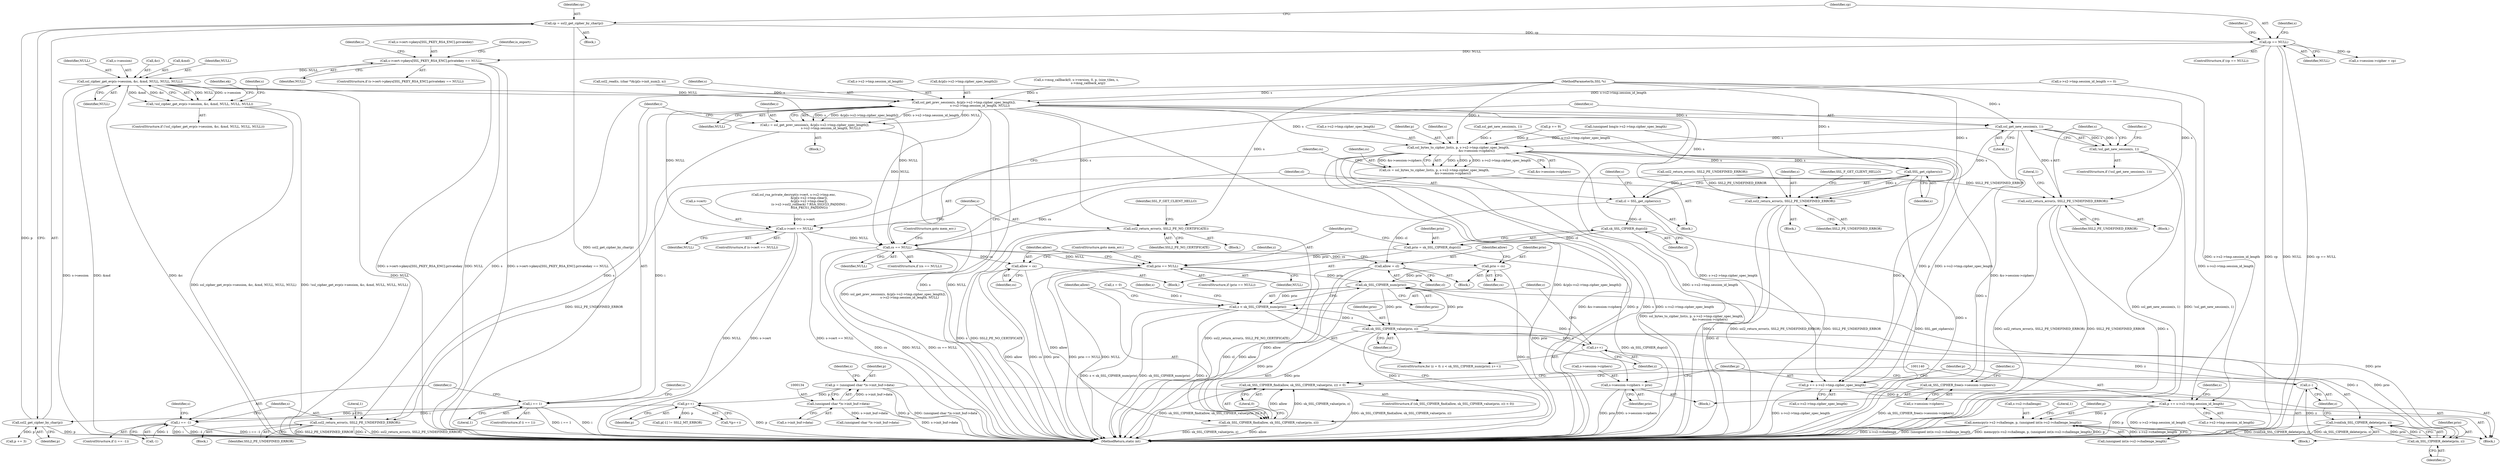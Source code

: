 digraph "0_openssl_86f8fb0e344d62454f8daf3e15236b2b59210756_0@array" {
"1000447" [label="(Call,s->cert->pkeys[SSL_PKEY_RSA_ENC].privatekey == NULL)"];
"1000215" [label="(Call,cp == NULL)"];
"1000210" [label="(Call,cp = ssl2_get_cipher_by_char(p))"];
"1000212" [label="(Call,ssl2_get_cipher_by_char(p))"];
"1000185" [label="(Call,p++)"];
"1000131" [label="(Call,p = (unsigned char *)s->init_buf->data)"];
"1000133" [label="(Call,(unsigned char *)s->init_buf->data)"];
"1000487" [label="(Call,ssl_cipher_get_evp(s->session, &c, &md, NULL, NULL, NULL))"];
"1000486" [label="(Call,!ssl_cipher_get_evp(s->session, &c, &md, NULL, NULL, NULL))"];
"1000986" [label="(Call,ssl_get_prev_session(s, &(p[s->s2->tmp.cipher_spec_length]),\n                                 s->s2->tmp.session_id_length, NULL))"];
"1000984" [label="(Call,i = ssl_get_prev_session(s, &(p[s->s2->tmp.cipher_spec_length]),\n                                 s->s2->tmp.session_id_length, NULL))"];
"1001007" [label="(Call,i == 1)"];
"1001018" [label="(Call,i == -1)"];
"1001023" [label="(Call,ssl2_return_error(s, SSL2_PE_UNDEFINED_ERROR))"];
"1001032" [label="(Call,s->cert == NULL)"];
"1001084" [label="(Call,cs == NULL)"];
"1001104" [label="(Call,prio == NULL)"];
"1001125" [label="(Call,sk_SSL_CIPHER_num(prio))"];
"1001123" [label="(Call,z < sk_SSL_CIPHER_num(prio))"];
"1001134" [label="(Call,sk_SSL_CIPHER_value(prio, z))"];
"1001127" [label="(Call,z++)"];
"1001132" [label="(Call,sk_SSL_CIPHER_find(allow, sk_SSL_CIPHER_value(prio, z)))"];
"1001131" [label="(Call,sk_SSL_CIPHER_find(allow, sk_SSL_CIPHER_value(prio, z)) < 0)"];
"1001141" [label="(Call,sk_SSL_CIPHER_delete(prio, z))"];
"1001139" [label="(Call,(void)sk_SSL_CIPHER_delete(prio, z))"];
"1001144" [label="(Call,z--)"];
"1001159" [label="(Call,s->session->ciphers = prio)"];
"1001108" [label="(Call,allow = cs)"];
"1001113" [label="(Call,prio = cs)"];
"1001038" [label="(Call,ssl2_return_error(s, SSL2_PE_NO_CERTIFICATE))"];
"1001049" [label="(Call,ssl_get_new_session(s, 1))"];
"1001048" [label="(Call,!ssl_get_new_session(s, 1))"];
"1001053" [label="(Call,ssl2_return_error(s, SSL2_PE_UNDEFINED_ERROR))"];
"1001067" [label="(Call,ssl_bytes_to_cipher_list(s, p, s->s2->tmp.cipher_spec_length,\n                                      &s->session->ciphers))"];
"1001065" [label="(Call,cs = ssl_bytes_to_cipher_list(s, p, s->s2->tmp.cipher_spec_length,\n                                      &s->session->ciphers))"];
"1001090" [label="(Call,SSL_get_ciphers(s))"];
"1001088" [label="(Call,cl = SSL_get_ciphers(s))"];
"1001101" [label="(Call,sk_SSL_CIPHER_dup(cl))"];
"1001099" [label="(Call,prio = sk_SSL_CIPHER_dup(cl))"];
"1001116" [label="(Call,allow = cl)"];
"1001198" [label="(Call,ssl2_return_error(s, SSL2_PE_UNDEFINED_ERROR))"];
"1001153" [label="(Call,sk_SSL_CIPHER_free(s->session->ciphers))"];
"1001166" [label="(Call,p += s->s2->tmp.cipher_spec_length)"];
"1001175" [label="(Call,p += s->s2->tmp.session_id_length)"];
"1001207" [label="(Call,memcpy(s->s2->challenge, p, (unsigned int)s->s2->challenge_length))"];
"1001047" [label="(ControlStructure,if (!ssl_get_new_session(s, 1)))"];
"1000509" [label="(Identifier,ek)"];
"1001065" [label="(Call,cs = ssl_bytes_to_cipher_list(s, p, s->s2->tmp.cipher_spec_length,\n                                      &s->session->ciphers))"];
"1001006" [label="(ControlStructure,if (i == 1))"];
"1000486" [label="(Call,!ssl_cipher_get_evp(s->session, &c, &md, NULL, NULL, NULL))"];
"1000220" [label="(Identifier,s)"];
"1001159" [label="(Call,s->session->ciphers = prio)"];
"1000186" [label="(Identifier,p)"];
"1001202" [label="(Identifier,SSL_F_GET_CLIENT_HELLO)"];
"1000212" [label="(Call,ssl2_get_cipher_by_char(p))"];
"1001098" [label="(Block,)"];
"1001112" [label="(Block,)"];
"1000487" [label="(Call,ssl_cipher_get_evp(s->session, &c, &md, NULL, NULL, NULL))"];
"1001144" [label="(Call,z--)"];
"1001197" [label="(Block,)"];
"1001130" [label="(ControlStructure,if (sk_SSL_CIPHER_find(allow, sk_SSL_CIPHER_value(prio, z)) < 0))"];
"1001138" [label="(Block,)"];
"1001137" [label="(Literal,0)"];
"1000213" [label="(Identifier,p)"];
"1001120" [label="(Call,z = 0)"];
"1000210" [label="(Call,cp = ssl2_get_cipher_by_char(p))"];
"1001040" [label="(Identifier,SSL2_PE_NO_CERTIFICATE)"];
"1001064" [label="(Block,)"];
"1001025" [label="(Identifier,SSL2_PE_UNDEFINED_ERROR)"];
"1001208" [label="(Call,s->s2->challenge)"];
"1001069" [label="(Identifier,p)"];
"1000460" [label="(Identifier,s)"];
"1000146" [label="(Block,)"];
"1000211" [label="(Identifier,cp)"];
"1001214" [label="(Call,(unsigned int)s->s2->challenge_length)"];
"1000217" [label="(Identifier,NULL)"];
"1001101" [label="(Call,sk_SSL_CIPHER_dup(cl))"];
"1001177" [label="(Call,s->s2->tmp.session_id_length)"];
"1001085" [label="(Identifier,cs)"];
"1001175" [label="(Call,p += s->s2->tmp.session_id_length)"];
"1000228" [label="(Call,s->session->cipher = cp)"];
"1000587" [label="(Call,ssl_rsa_private_decrypt(s->cert, s->s2->tmp.enc,\n                                &(p[s->s2->tmp.clear]),\n                                &(p[s->s2->tmp.clear]),\n                                (s->s2->ssl2_rollback) ? RSA_SSLV23_PADDING :\n                                RSA_PKCS1_PADDING))"];
"1001019" [label="(Identifier,i)"];
"1001099" [label="(Call,prio = sk_SSL_CIPHER_dup(cl))"];
"1000132" [label="(Identifier,p)"];
"1001068" [label="(Identifier,s)"];
"1000447" [label="(Call,s->cert->pkeys[SSL_PKEY_RSA_ENC].privatekey == NULL)"];
"1001136" [label="(Identifier,z)"];
"1001102" [label="(Identifier,cl)"];
"1000985" [label="(Identifier,i)"];
"1000887" [label="(Call,ssl2_read(s, (char *)&(p[s->init_num]), n))"];
"1001095" [label="(Identifier,s)"];
"1001133" [label="(Identifier,allow)"];
"1001024" [label="(Identifier,s)"];
"1001013" [label="(Identifier,s)"];
"1001037" [label="(Block,)"];
"1000983" [label="(Block,)"];
"1001091" [label="(Identifier,s)"];
"1001131" [label="(Call,sk_SSL_CIPHER_find(allow, sk_SSL_CIPHER_value(prio, z)) < 0)"];
"1000495" [label="(Identifier,NULL)"];
"1001124" [label="(Identifier,z)"];
"1001142" [label="(Identifier,prio)"];
"1001166" [label="(Call,p += s->s2->tmp.cipher_spec_length)"];
"1000446" [label="(ControlStructure,if (s->cert->pkeys[SSL_PKEY_RSA_ENC].privatekey == NULL))"];
"1000143" [label="(Identifier,s)"];
"1001103" [label="(ControlStructure,if (prio == NULL))"];
"1001160" [label="(Call,s->session->ciphers)"];
"1000215" [label="(Call,cp == NULL)"];
"1000496" [label="(Identifier,NULL)"];
"1001020" [label="(Call,-1)"];
"1001036" [label="(Identifier,NULL)"];
"1001105" [label="(Identifier,prio)"];
"1001118" [label="(Identifier,cl)"];
"1001125" [label="(Call,sk_SSL_CIPHER_num(prio))"];
"1001113" [label="(Call,prio = cs)"];
"1000120" [label="(Block,)"];
"1001022" [label="(Block,)"];
"1001135" [label="(Identifier,prio)"];
"1000119" [label="(MethodParameterIn,SSL *s)"];
"1000457" [label="(Identifier,NULL)"];
"1001090" [label="(Call,SSL_get_ciphers(s))"];
"1001168" [label="(Call,s->s2->tmp.cipher_spec_length)"];
"1000216" [label="(Identifier,cp)"];
"1001052" [label="(Block,)"];
"1001008" [label="(Identifier,i)"];
"1000488" [label="(Call,s->session)"];
"1001049" [label="(Call,ssl_get_new_session(s, 1))"];
"1001087" [label="(ControlStructure,goto mem_err;)"];
"1001051" [label="(Literal,1)"];
"1000836" [label="(Call,(unsigned long)s->s2->tmp.cipher_spec_length)"];
"1001066" [label="(Identifier,cs)"];
"1001018" [label="(Call,i == -1)"];
"1000231" [label="(Identifier,s)"];
"1001134" [label="(Call,sk_SSL_CIPHER_value(prio, z))"];
"1001089" [label="(Identifier,cl)"];
"1000926" [label="(Call,p += 9)"];
"1000987" [label="(Identifier,s)"];
"1001028" [label="(Literal,1)"];
"1000497" [label="(Identifier,NULL)"];
"1001108" [label="(Call,allow = cs)"];
"1001165" [label="(Identifier,prio)"];
"1001062" [label="(Identifier,s)"];
"1000491" [label="(Call,&c)"];
"1001100" [label="(Identifier,prio)"];
"1001033" [label="(Call,s->cert)"];
"1001222" [label="(Literal,1)"];
"1000998" [label="(Call,s->s2->tmp.session_id_length)"];
"1001114" [label="(Identifier,prio)"];
"1001007" [label="(Call,i == 1)"];
"1000448" [label="(Call,s->cert->pkeys[SSL_PKEY_RSA_ENC].privatekey)"];
"1001152" [label="(Block,)"];
"1001115" [label="(Identifier,cs)"];
"1001104" [label="(Call,prio == NULL)"];
"1001117" [label="(Identifier,allow)"];
"1001009" [label="(Literal,1)"];
"1000485" [label="(ControlStructure,if (!ssl_cipher_get_evp(s->session, &c, &md, NULL, NULL, NULL)))"];
"1001050" [label="(Identifier,s)"];
"1001167" [label="(Identifier,p)"];
"1001067" [label="(Call,ssl_bytes_to_cipher_list(s, p, s->s2->tmp.cipher_spec_length,\n                                      &s->session->ciphers))"];
"1000190" [label="(Call,p[-1] != SSL2_MT_ERROR)"];
"1001083" [label="(ControlStructure,if (cs == NULL))"];
"1001055" [label="(Identifier,SSL2_PE_UNDEFINED_ERROR)"];
"1001058" [label="(Literal,1)"];
"1000984" [label="(Call,i = ssl_get_prev_session(s, &(p[s->s2->tmp.cipher_spec_length]),\n                                 s->s2->tmp.session_id_length, NULL))"];
"1000133" [label="(Call,(unsigned char *)s->init_buf->data)"];
"1000131" [label="(Call,p = (unsigned char *)s->init_buf->data)"];
"1000988" [label="(Call,&(p[s->s2->tmp.cipher_spec_length]))"];
"1001229" [label="(MethodReturn,static int)"];
"1001199" [label="(Identifier,s)"];
"1001128" [label="(Identifier,z)"];
"1001048" [label="(Call,!ssl_get_new_session(s, 1))"];
"1001077" [label="(Call,&s->session->ciphers)"];
"1001207" [label="(Call,memcpy(s->s2->challenge, p, (unsigned int)s->s2->challenge_length))"];
"1001176" [label="(Identifier,p)"];
"1001054" [label="(Identifier,s)"];
"1001086" [label="(Identifier,NULL)"];
"1001153" [label="(Call,sk_SSL_CIPHER_free(s->session->ciphers))"];
"1001127" [label="(Call,z++)"];
"1001042" [label="(Identifier,SSL_F_GET_CLIENT_HELLO)"];
"1001198" [label="(Call,ssl2_return_error(s, SSL2_PE_UNDEFINED_ERROR))"];
"1001053" [label="(Call,ssl2_return_error(s, SSL2_PE_UNDEFINED_ERROR))"];
"1000912" [label="(Call,s->msg_callback(0, s->version, 0, p, (size_t)len, s,\n                        s->msg_callback_arg))"];
"1001038" [label="(Call,ssl2_return_error(s, SSL2_PE_NO_CERTIFICATE))"];
"1001119" [label="(ControlStructure,for (z = 0; z < sk_SSL_CIPHER_num(prio); z++))"];
"1001106" [label="(Identifier,NULL)"];
"1001126" [label="(Identifier,prio)"];
"1000972" [label="(Call,ssl_get_new_session(s, 1))"];
"1001084" [label="(Call,cs == NULL)"];
"1001141" [label="(Call,sk_SSL_CIPHER_delete(prio, z))"];
"1000960" [label="(Call,s->s2->tmp.session_id_length == 0)"];
"1000500" [label="(Identifier,s)"];
"1001017" [label="(ControlStructure,if (i == -1))"];
"1001034" [label="(Identifier,s)"];
"1001132" [label="(Call,sk_SSL_CIPHER_find(allow, sk_SSL_CIPHER_value(prio, z)))"];
"1001032" [label="(Call,s->cert == NULL)"];
"1000184" [label="(Call,*(p++))"];
"1001005" [label="(Identifier,NULL)"];
"1000214" [label="(ControlStructure,if (cp == NULL))"];
"1000135" [label="(Call,s->init_buf->data)"];
"1001145" [label="(Identifier,z)"];
"1001023" [label="(Call,ssl2_return_error(s, SSL2_PE_UNDEFINED_ERROR))"];
"1001116" [label="(Call,allow = cl)"];
"1001088" [label="(Call,cl = SSL_get_ciphers(s))"];
"1001200" [label="(Identifier,SSL2_PE_UNDEFINED_ERROR)"];
"1001154" [label="(Call,s->session->ciphers)"];
"1001139" [label="(Call,(void)sk_SSL_CIPHER_delete(prio, z))"];
"1001039" [label="(Identifier,s)"];
"1001162" [label="(Identifier,s)"];
"1000293" [label="(Call,(unsigned char *)s->init_buf->data)"];
"1000986" [label="(Call,ssl_get_prev_session(s, &(p[s->s2->tmp.cipher_spec_length]),\n                                 s->s2->tmp.session_id_length, NULL))"];
"1001123" [label="(Call,z < sk_SSL_CIPHER_num(prio))"];
"1000235" [label="(Call,p += 3)"];
"1000493" [label="(Call,&md)"];
"1001143" [label="(Identifier,z)"];
"1001031" [label="(ControlStructure,if (s->cert == NULL))"];
"1001213" [label="(Identifier,p)"];
"1001107" [label="(ControlStructure,goto mem_err;)"];
"1000469" [label="(Identifier,is_export)"];
"1001109" [label="(Identifier,allow)"];
"1001121" [label="(Identifier,z)"];
"1001188" [label="(Identifier,s)"];
"1001149" [label="(Identifier,s)"];
"1000185" [label="(Call,p++)"];
"1001070" [label="(Call,s->s2->tmp.cipher_spec_length)"];
"1001110" [label="(Identifier,cs)"];
"1000720" [label="(Call,ssl2_return_error(s, SSL2_PE_UNDEFINED_ERROR))"];
"1000447" -> "1000446"  [label="AST: "];
"1000447" -> "1000457"  [label="CFG: "];
"1000448" -> "1000447"  [label="AST: "];
"1000457" -> "1000447"  [label="AST: "];
"1000460" -> "1000447"  [label="CFG: "];
"1000469" -> "1000447"  [label="CFG: "];
"1000447" -> "1001229"  [label="DDG: NULL"];
"1000447" -> "1001229"  [label="DDG: s->cert->pkeys[SSL_PKEY_RSA_ENC].privatekey == NULL"];
"1000447" -> "1001229"  [label="DDG: s->cert->pkeys[SSL_PKEY_RSA_ENC].privatekey"];
"1000215" -> "1000447"  [label="DDG: NULL"];
"1000447" -> "1000487"  [label="DDG: NULL"];
"1000215" -> "1000214"  [label="AST: "];
"1000215" -> "1000217"  [label="CFG: "];
"1000216" -> "1000215"  [label="AST: "];
"1000217" -> "1000215"  [label="AST: "];
"1000220" -> "1000215"  [label="CFG: "];
"1000231" -> "1000215"  [label="CFG: "];
"1000215" -> "1001229"  [label="DDG: cp"];
"1000215" -> "1001229"  [label="DDG: NULL"];
"1000215" -> "1001229"  [label="DDG: cp == NULL"];
"1000210" -> "1000215"  [label="DDG: cp"];
"1000215" -> "1000228"  [label="DDG: cp"];
"1000210" -> "1000146"  [label="AST: "];
"1000210" -> "1000212"  [label="CFG: "];
"1000211" -> "1000210"  [label="AST: "];
"1000212" -> "1000210"  [label="AST: "];
"1000216" -> "1000210"  [label="CFG: "];
"1000210" -> "1001229"  [label="DDG: ssl2_get_cipher_by_char(p)"];
"1000212" -> "1000210"  [label="DDG: p"];
"1000212" -> "1000213"  [label="CFG: "];
"1000213" -> "1000212"  [label="AST: "];
"1000212" -> "1001229"  [label="DDG: p"];
"1000185" -> "1000212"  [label="DDG: p"];
"1000212" -> "1000235"  [label="DDG: p"];
"1000185" -> "1000184"  [label="AST: "];
"1000185" -> "1000186"  [label="CFG: "];
"1000186" -> "1000185"  [label="AST: "];
"1000184" -> "1000185"  [label="CFG: "];
"1000185" -> "1001229"  [label="DDG: p"];
"1000131" -> "1000185"  [label="DDG: p"];
"1000185" -> "1000190"  [label="DDG: p"];
"1000131" -> "1000120"  [label="AST: "];
"1000131" -> "1000133"  [label="CFG: "];
"1000132" -> "1000131"  [label="AST: "];
"1000133" -> "1000131"  [label="AST: "];
"1000143" -> "1000131"  [label="CFG: "];
"1000131" -> "1001229"  [label="DDG: p"];
"1000131" -> "1001229"  [label="DDG: (unsigned char *)s->init_buf->data"];
"1000133" -> "1000131"  [label="DDG: s->init_buf->data"];
"1000133" -> "1000135"  [label="CFG: "];
"1000134" -> "1000133"  [label="AST: "];
"1000135" -> "1000133"  [label="AST: "];
"1000133" -> "1001229"  [label="DDG: s->init_buf->data"];
"1000133" -> "1000293"  [label="DDG: s->init_buf->data"];
"1000487" -> "1000486"  [label="AST: "];
"1000487" -> "1000497"  [label="CFG: "];
"1000488" -> "1000487"  [label="AST: "];
"1000491" -> "1000487"  [label="AST: "];
"1000493" -> "1000487"  [label="AST: "];
"1000495" -> "1000487"  [label="AST: "];
"1000496" -> "1000487"  [label="AST: "];
"1000497" -> "1000487"  [label="AST: "];
"1000486" -> "1000487"  [label="CFG: "];
"1000487" -> "1001229"  [label="DDG: NULL"];
"1000487" -> "1001229"  [label="DDG: s->session"];
"1000487" -> "1001229"  [label="DDG: &md"];
"1000487" -> "1001229"  [label="DDG: &c"];
"1000487" -> "1000486"  [label="DDG: NULL"];
"1000487" -> "1000486"  [label="DDG: s->session"];
"1000487" -> "1000486"  [label="DDG: &md"];
"1000487" -> "1000486"  [label="DDG: &c"];
"1000487" -> "1000986"  [label="DDG: NULL"];
"1000487" -> "1001084"  [label="DDG: NULL"];
"1000486" -> "1000485"  [label="AST: "];
"1000500" -> "1000486"  [label="CFG: "];
"1000509" -> "1000486"  [label="CFG: "];
"1000486" -> "1001229"  [label="DDG: !ssl_cipher_get_evp(s->session, &c, &md, NULL, NULL, NULL)"];
"1000486" -> "1001229"  [label="DDG: ssl_cipher_get_evp(s->session, &c, &md, NULL, NULL, NULL)"];
"1000986" -> "1000984"  [label="AST: "];
"1000986" -> "1001005"  [label="CFG: "];
"1000987" -> "1000986"  [label="AST: "];
"1000988" -> "1000986"  [label="AST: "];
"1000998" -> "1000986"  [label="AST: "];
"1001005" -> "1000986"  [label="AST: "];
"1000984" -> "1000986"  [label="CFG: "];
"1000986" -> "1001229"  [label="DDG: &(p[s->s2->tmp.cipher_spec_length])"];
"1000986" -> "1001229"  [label="DDG: s->s2->tmp.session_id_length"];
"1000986" -> "1001229"  [label="DDG: s"];
"1000986" -> "1001229"  [label="DDG: NULL"];
"1000986" -> "1000984"  [label="DDG: s"];
"1000986" -> "1000984"  [label="DDG: &(p[s->s2->tmp.cipher_spec_length])"];
"1000986" -> "1000984"  [label="DDG: s->s2->tmp.session_id_length"];
"1000986" -> "1000984"  [label="DDG: NULL"];
"1000887" -> "1000986"  [label="DDG: s"];
"1000912" -> "1000986"  [label="DDG: s"];
"1000119" -> "1000986"  [label="DDG: s"];
"1000960" -> "1000986"  [label="DDG: s->s2->tmp.session_id_length"];
"1000986" -> "1001023"  [label="DDG: s"];
"1000986" -> "1001032"  [label="DDG: NULL"];
"1000986" -> "1001038"  [label="DDG: s"];
"1000986" -> "1001049"  [label="DDG: s"];
"1000986" -> "1001067"  [label="DDG: s"];
"1000986" -> "1001084"  [label="DDG: NULL"];
"1000986" -> "1001175"  [label="DDG: s->s2->tmp.session_id_length"];
"1000986" -> "1001198"  [label="DDG: s"];
"1000984" -> "1000983"  [label="AST: "];
"1000985" -> "1000984"  [label="AST: "];
"1001008" -> "1000984"  [label="CFG: "];
"1000984" -> "1001229"  [label="DDG: ssl_get_prev_session(s, &(p[s->s2->tmp.cipher_spec_length]),\n                                 s->s2->tmp.session_id_length, NULL)"];
"1000984" -> "1001007"  [label="DDG: i"];
"1001007" -> "1001006"  [label="AST: "];
"1001007" -> "1001009"  [label="CFG: "];
"1001008" -> "1001007"  [label="AST: "];
"1001009" -> "1001007"  [label="AST: "];
"1001013" -> "1001007"  [label="CFG: "];
"1001019" -> "1001007"  [label="CFG: "];
"1001007" -> "1001229"  [label="DDG: i"];
"1001007" -> "1001229"  [label="DDG: i == 1"];
"1001007" -> "1001018"  [label="DDG: i"];
"1001018" -> "1001017"  [label="AST: "];
"1001018" -> "1001020"  [label="CFG: "];
"1001019" -> "1001018"  [label="AST: "];
"1001020" -> "1001018"  [label="AST: "];
"1001024" -> "1001018"  [label="CFG: "];
"1001034" -> "1001018"  [label="CFG: "];
"1001018" -> "1001229"  [label="DDG: i == -1"];
"1001018" -> "1001229"  [label="DDG: i"];
"1001018" -> "1001229"  [label="DDG: -1"];
"1001020" -> "1001018"  [label="DDG: 1"];
"1001023" -> "1001022"  [label="AST: "];
"1001023" -> "1001025"  [label="CFG: "];
"1001024" -> "1001023"  [label="AST: "];
"1001025" -> "1001023"  [label="AST: "];
"1001028" -> "1001023"  [label="CFG: "];
"1001023" -> "1001229"  [label="DDG: s"];
"1001023" -> "1001229"  [label="DDG: ssl2_return_error(s, SSL2_PE_UNDEFINED_ERROR)"];
"1001023" -> "1001229"  [label="DDG: SSL2_PE_UNDEFINED_ERROR"];
"1000119" -> "1001023"  [label="DDG: s"];
"1000720" -> "1001023"  [label="DDG: SSL2_PE_UNDEFINED_ERROR"];
"1001032" -> "1001031"  [label="AST: "];
"1001032" -> "1001036"  [label="CFG: "];
"1001033" -> "1001032"  [label="AST: "];
"1001036" -> "1001032"  [label="AST: "];
"1001039" -> "1001032"  [label="CFG: "];
"1001050" -> "1001032"  [label="CFG: "];
"1001032" -> "1001229"  [label="DDG: NULL"];
"1001032" -> "1001229"  [label="DDG: s->cert"];
"1001032" -> "1001229"  [label="DDG: s->cert == NULL"];
"1000587" -> "1001032"  [label="DDG: s->cert"];
"1001032" -> "1001084"  [label="DDG: NULL"];
"1001084" -> "1001083"  [label="AST: "];
"1001084" -> "1001086"  [label="CFG: "];
"1001085" -> "1001084"  [label="AST: "];
"1001086" -> "1001084"  [label="AST: "];
"1001087" -> "1001084"  [label="CFG: "];
"1001089" -> "1001084"  [label="CFG: "];
"1001084" -> "1001229"  [label="DDG: cs"];
"1001084" -> "1001229"  [label="DDG: NULL"];
"1001084" -> "1001229"  [label="DDG: cs == NULL"];
"1001065" -> "1001084"  [label="DDG: cs"];
"1001084" -> "1001104"  [label="DDG: NULL"];
"1001084" -> "1001108"  [label="DDG: cs"];
"1001084" -> "1001113"  [label="DDG: cs"];
"1001104" -> "1001103"  [label="AST: "];
"1001104" -> "1001106"  [label="CFG: "];
"1001105" -> "1001104"  [label="AST: "];
"1001106" -> "1001104"  [label="AST: "];
"1001107" -> "1001104"  [label="CFG: "];
"1001109" -> "1001104"  [label="CFG: "];
"1001104" -> "1001229"  [label="DDG: prio"];
"1001104" -> "1001229"  [label="DDG: prio == NULL"];
"1001104" -> "1001229"  [label="DDG: NULL"];
"1001099" -> "1001104"  [label="DDG: prio"];
"1001104" -> "1001125"  [label="DDG: prio"];
"1001125" -> "1001123"  [label="AST: "];
"1001125" -> "1001126"  [label="CFG: "];
"1001126" -> "1001125"  [label="AST: "];
"1001123" -> "1001125"  [label="CFG: "];
"1001125" -> "1001229"  [label="DDG: prio"];
"1001125" -> "1001123"  [label="DDG: prio"];
"1001113" -> "1001125"  [label="DDG: prio"];
"1001134" -> "1001125"  [label="DDG: prio"];
"1001141" -> "1001125"  [label="DDG: prio"];
"1001125" -> "1001134"  [label="DDG: prio"];
"1001125" -> "1001159"  [label="DDG: prio"];
"1001123" -> "1001119"  [label="AST: "];
"1001124" -> "1001123"  [label="AST: "];
"1001133" -> "1001123"  [label="CFG: "];
"1001149" -> "1001123"  [label="CFG: "];
"1001123" -> "1001229"  [label="DDG: z"];
"1001123" -> "1001229"  [label="DDG: z < sk_SSL_CIPHER_num(prio)"];
"1001123" -> "1001229"  [label="DDG: sk_SSL_CIPHER_num(prio)"];
"1001120" -> "1001123"  [label="DDG: z"];
"1001127" -> "1001123"  [label="DDG: z"];
"1001123" -> "1001134"  [label="DDG: z"];
"1001134" -> "1001132"  [label="AST: "];
"1001134" -> "1001136"  [label="CFG: "];
"1001135" -> "1001134"  [label="AST: "];
"1001136" -> "1001134"  [label="AST: "];
"1001132" -> "1001134"  [label="CFG: "];
"1001134" -> "1001127"  [label="DDG: z"];
"1001134" -> "1001132"  [label="DDG: prio"];
"1001134" -> "1001132"  [label="DDG: z"];
"1001134" -> "1001141"  [label="DDG: prio"];
"1001134" -> "1001141"  [label="DDG: z"];
"1001127" -> "1001119"  [label="AST: "];
"1001127" -> "1001128"  [label="CFG: "];
"1001128" -> "1001127"  [label="AST: "];
"1001124" -> "1001127"  [label="CFG: "];
"1001144" -> "1001127"  [label="DDG: z"];
"1001132" -> "1001131"  [label="AST: "];
"1001133" -> "1001132"  [label="AST: "];
"1001137" -> "1001132"  [label="CFG: "];
"1001132" -> "1001229"  [label="DDG: sk_SSL_CIPHER_value(prio, z)"];
"1001132" -> "1001229"  [label="DDG: allow"];
"1001132" -> "1001131"  [label="DDG: allow"];
"1001132" -> "1001131"  [label="DDG: sk_SSL_CIPHER_value(prio, z)"];
"1001108" -> "1001132"  [label="DDG: allow"];
"1001116" -> "1001132"  [label="DDG: allow"];
"1001131" -> "1001130"  [label="AST: "];
"1001131" -> "1001137"  [label="CFG: "];
"1001137" -> "1001131"  [label="AST: "];
"1001140" -> "1001131"  [label="CFG: "];
"1001128" -> "1001131"  [label="CFG: "];
"1001131" -> "1001229"  [label="DDG: sk_SSL_CIPHER_find(allow, sk_SSL_CIPHER_value(prio, z))"];
"1001131" -> "1001229"  [label="DDG: sk_SSL_CIPHER_find(allow, sk_SSL_CIPHER_value(prio, z)) < 0"];
"1001141" -> "1001139"  [label="AST: "];
"1001141" -> "1001143"  [label="CFG: "];
"1001142" -> "1001141"  [label="AST: "];
"1001143" -> "1001141"  [label="AST: "];
"1001139" -> "1001141"  [label="CFG: "];
"1001141" -> "1001139"  [label="DDG: prio"];
"1001141" -> "1001139"  [label="DDG: z"];
"1001141" -> "1001144"  [label="DDG: z"];
"1001139" -> "1001138"  [label="AST: "];
"1001140" -> "1001139"  [label="AST: "];
"1001145" -> "1001139"  [label="CFG: "];
"1001139" -> "1001229"  [label="DDG: (void)sk_SSL_CIPHER_delete(prio, z)"];
"1001139" -> "1001229"  [label="DDG: sk_SSL_CIPHER_delete(prio, z)"];
"1001144" -> "1001138"  [label="AST: "];
"1001144" -> "1001145"  [label="CFG: "];
"1001145" -> "1001144"  [label="AST: "];
"1001128" -> "1001144"  [label="CFG: "];
"1001159" -> "1001152"  [label="AST: "];
"1001159" -> "1001165"  [label="CFG: "];
"1001160" -> "1001159"  [label="AST: "];
"1001165" -> "1001159"  [label="AST: "];
"1001167" -> "1001159"  [label="CFG: "];
"1001159" -> "1001229"  [label="DDG: prio"];
"1001159" -> "1001229"  [label="DDG: s->session->ciphers"];
"1001108" -> "1001098"  [label="AST: "];
"1001108" -> "1001110"  [label="CFG: "];
"1001109" -> "1001108"  [label="AST: "];
"1001110" -> "1001108"  [label="AST: "];
"1001121" -> "1001108"  [label="CFG: "];
"1001108" -> "1001229"  [label="DDG: allow"];
"1001108" -> "1001229"  [label="DDG: cs"];
"1001113" -> "1001112"  [label="AST: "];
"1001113" -> "1001115"  [label="CFG: "];
"1001114" -> "1001113"  [label="AST: "];
"1001115" -> "1001113"  [label="AST: "];
"1001117" -> "1001113"  [label="CFG: "];
"1001113" -> "1001229"  [label="DDG: cs"];
"1001038" -> "1001037"  [label="AST: "];
"1001038" -> "1001040"  [label="CFG: "];
"1001039" -> "1001038"  [label="AST: "];
"1001040" -> "1001038"  [label="AST: "];
"1001042" -> "1001038"  [label="CFG: "];
"1001038" -> "1001229"  [label="DDG: SSL2_PE_NO_CERTIFICATE"];
"1001038" -> "1001229"  [label="DDG: ssl2_return_error(s, SSL2_PE_NO_CERTIFICATE)"];
"1001038" -> "1001229"  [label="DDG: s"];
"1000119" -> "1001038"  [label="DDG: s"];
"1001049" -> "1001048"  [label="AST: "];
"1001049" -> "1001051"  [label="CFG: "];
"1001050" -> "1001049"  [label="AST: "];
"1001051" -> "1001049"  [label="AST: "];
"1001048" -> "1001049"  [label="CFG: "];
"1001049" -> "1001229"  [label="DDG: s"];
"1001049" -> "1001048"  [label="DDG: s"];
"1001049" -> "1001048"  [label="DDG: 1"];
"1000119" -> "1001049"  [label="DDG: s"];
"1001049" -> "1001053"  [label="DDG: s"];
"1001049" -> "1001067"  [label="DDG: s"];
"1001049" -> "1001198"  [label="DDG: s"];
"1001048" -> "1001047"  [label="AST: "];
"1001054" -> "1001048"  [label="CFG: "];
"1001062" -> "1001048"  [label="CFG: "];
"1001048" -> "1001229"  [label="DDG: ssl_get_new_session(s, 1)"];
"1001048" -> "1001229"  [label="DDG: !ssl_get_new_session(s, 1)"];
"1001053" -> "1001052"  [label="AST: "];
"1001053" -> "1001055"  [label="CFG: "];
"1001054" -> "1001053"  [label="AST: "];
"1001055" -> "1001053"  [label="AST: "];
"1001058" -> "1001053"  [label="CFG: "];
"1001053" -> "1001229"  [label="DDG: SSL2_PE_UNDEFINED_ERROR"];
"1001053" -> "1001229"  [label="DDG: s"];
"1001053" -> "1001229"  [label="DDG: ssl2_return_error(s, SSL2_PE_UNDEFINED_ERROR)"];
"1000119" -> "1001053"  [label="DDG: s"];
"1000720" -> "1001053"  [label="DDG: SSL2_PE_UNDEFINED_ERROR"];
"1001067" -> "1001065"  [label="AST: "];
"1001067" -> "1001077"  [label="CFG: "];
"1001068" -> "1001067"  [label="AST: "];
"1001069" -> "1001067"  [label="AST: "];
"1001070" -> "1001067"  [label="AST: "];
"1001077" -> "1001067"  [label="AST: "];
"1001065" -> "1001067"  [label="CFG: "];
"1001067" -> "1001229"  [label="DDG: &s->session->ciphers"];
"1001067" -> "1001229"  [label="DDG: p"];
"1001067" -> "1001229"  [label="DDG: s"];
"1001067" -> "1001229"  [label="DDG: s->s2->tmp.cipher_spec_length"];
"1001067" -> "1001065"  [label="DDG: s"];
"1001067" -> "1001065"  [label="DDG: p"];
"1001067" -> "1001065"  [label="DDG: s->s2->tmp.cipher_spec_length"];
"1001067" -> "1001065"  [label="DDG: &s->session->ciphers"];
"1000972" -> "1001067"  [label="DDG: s"];
"1000119" -> "1001067"  [label="DDG: s"];
"1000926" -> "1001067"  [label="DDG: p"];
"1000836" -> "1001067"  [label="DDG: s->s2->tmp.cipher_spec_length"];
"1001067" -> "1001090"  [label="DDG: s"];
"1001067" -> "1001153"  [label="DDG: &s->session->ciphers"];
"1001067" -> "1001166"  [label="DDG: s->s2->tmp.cipher_spec_length"];
"1001067" -> "1001166"  [label="DDG: p"];
"1001065" -> "1001064"  [label="AST: "];
"1001066" -> "1001065"  [label="AST: "];
"1001085" -> "1001065"  [label="CFG: "];
"1001065" -> "1001229"  [label="DDG: ssl_bytes_to_cipher_list(s, p, s->s2->tmp.cipher_spec_length,\n                                      &s->session->ciphers)"];
"1001090" -> "1001088"  [label="AST: "];
"1001090" -> "1001091"  [label="CFG: "];
"1001091" -> "1001090"  [label="AST: "];
"1001088" -> "1001090"  [label="CFG: "];
"1001090" -> "1001229"  [label="DDG: s"];
"1001090" -> "1001088"  [label="DDG: s"];
"1000119" -> "1001090"  [label="DDG: s"];
"1001090" -> "1001198"  [label="DDG: s"];
"1001088" -> "1001064"  [label="AST: "];
"1001089" -> "1001088"  [label="AST: "];
"1001095" -> "1001088"  [label="CFG: "];
"1001088" -> "1001229"  [label="DDG: SSL_get_ciphers(s)"];
"1001088" -> "1001101"  [label="DDG: cl"];
"1001088" -> "1001116"  [label="DDG: cl"];
"1001101" -> "1001099"  [label="AST: "];
"1001101" -> "1001102"  [label="CFG: "];
"1001102" -> "1001101"  [label="AST: "];
"1001099" -> "1001101"  [label="CFG: "];
"1001101" -> "1001229"  [label="DDG: cl"];
"1001101" -> "1001099"  [label="DDG: cl"];
"1001099" -> "1001098"  [label="AST: "];
"1001100" -> "1001099"  [label="AST: "];
"1001105" -> "1001099"  [label="CFG: "];
"1001099" -> "1001229"  [label="DDG: sk_SSL_CIPHER_dup(cl)"];
"1001116" -> "1001112"  [label="AST: "];
"1001116" -> "1001118"  [label="CFG: "];
"1001117" -> "1001116"  [label="AST: "];
"1001118" -> "1001116"  [label="AST: "];
"1001121" -> "1001116"  [label="CFG: "];
"1001116" -> "1001229"  [label="DDG: cl"];
"1001116" -> "1001229"  [label="DDG: allow"];
"1001198" -> "1001197"  [label="AST: "];
"1001198" -> "1001200"  [label="CFG: "];
"1001199" -> "1001198"  [label="AST: "];
"1001200" -> "1001198"  [label="AST: "];
"1001202" -> "1001198"  [label="CFG: "];
"1001198" -> "1001229"  [label="DDG: s"];
"1001198" -> "1001229"  [label="DDG: ssl2_return_error(s, SSL2_PE_UNDEFINED_ERROR)"];
"1001198" -> "1001229"  [label="DDG: SSL2_PE_UNDEFINED_ERROR"];
"1000972" -> "1001198"  [label="DDG: s"];
"1000119" -> "1001198"  [label="DDG: s"];
"1000720" -> "1001198"  [label="DDG: SSL2_PE_UNDEFINED_ERROR"];
"1001153" -> "1001152"  [label="AST: "];
"1001153" -> "1001154"  [label="CFG: "];
"1001154" -> "1001153"  [label="AST: "];
"1001162" -> "1001153"  [label="CFG: "];
"1001153" -> "1001229"  [label="DDG: sk_SSL_CIPHER_free(s->session->ciphers)"];
"1001166" -> "1000120"  [label="AST: "];
"1001166" -> "1001168"  [label="CFG: "];
"1001167" -> "1001166"  [label="AST: "];
"1001168" -> "1001166"  [label="AST: "];
"1001176" -> "1001166"  [label="CFG: "];
"1001166" -> "1001229"  [label="DDG: s->s2->tmp.cipher_spec_length"];
"1000836" -> "1001166"  [label="DDG: s->s2->tmp.cipher_spec_length"];
"1000926" -> "1001166"  [label="DDG: p"];
"1001166" -> "1001175"  [label="DDG: p"];
"1001175" -> "1000120"  [label="AST: "];
"1001175" -> "1001177"  [label="CFG: "];
"1001176" -> "1001175"  [label="AST: "];
"1001177" -> "1001175"  [label="AST: "];
"1001188" -> "1001175"  [label="CFG: "];
"1001175" -> "1001229"  [label="DDG: p"];
"1001175" -> "1001229"  [label="DDG: s->s2->tmp.session_id_length"];
"1000960" -> "1001175"  [label="DDG: s->s2->tmp.session_id_length"];
"1001175" -> "1001207"  [label="DDG: p"];
"1001207" -> "1000120"  [label="AST: "];
"1001207" -> "1001214"  [label="CFG: "];
"1001208" -> "1001207"  [label="AST: "];
"1001213" -> "1001207"  [label="AST: "];
"1001214" -> "1001207"  [label="AST: "];
"1001222" -> "1001207"  [label="CFG: "];
"1001207" -> "1001229"  [label="DDG: p"];
"1001207" -> "1001229"  [label="DDG: s->s2->challenge"];
"1001207" -> "1001229"  [label="DDG: (unsigned int)s->s2->challenge_length"];
"1001207" -> "1001229"  [label="DDG: memcpy(s->s2->challenge, p, (unsigned int)s->s2->challenge_length)"];
"1001214" -> "1001207"  [label="DDG: s->s2->challenge_length"];
}
